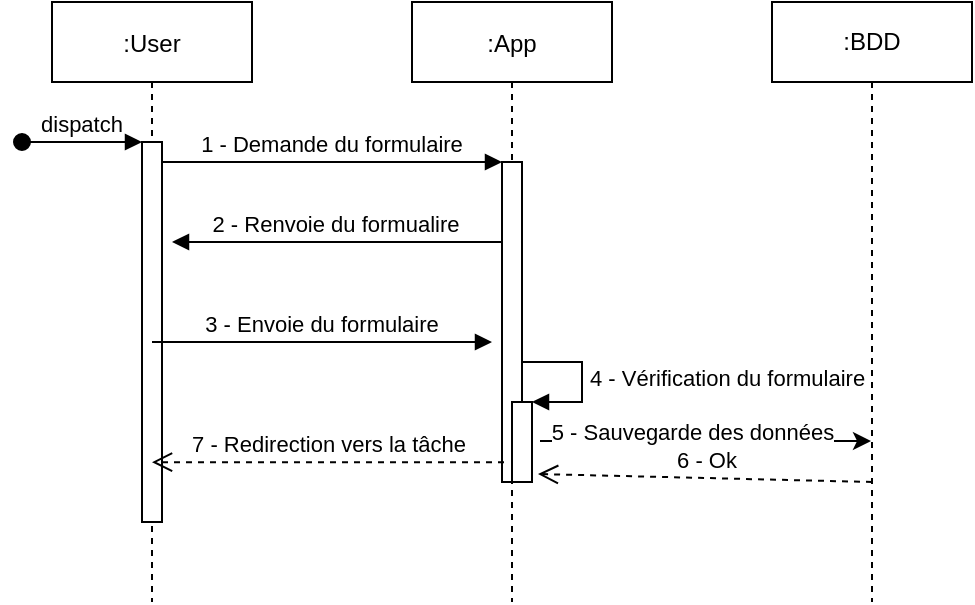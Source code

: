 <mxfile version="20.8.16" type="device"><diagram id="kgpKYQtTHZ0yAKxKKP6v" name="Page-1"><mxGraphModel dx="1482" dy="878" grid="1" gridSize="10" guides="1" tooltips="1" connect="1" arrows="1" fold="1" page="1" pageScale="1" pageWidth="850" pageHeight="1100" math="0" shadow="0"><root><mxCell id="0"/><mxCell id="1" parent="0"/><mxCell id="3nuBFxr9cyL0pnOWT2aG-1" value=":User" style="shape=umlLifeline;perimeter=lifelinePerimeter;container=1;collapsible=0;recursiveResize=0;rounded=0;shadow=0;strokeWidth=1;" parent="1" vertex="1"><mxGeometry x="120" y="80" width="100" height="300" as="geometry"/></mxCell><mxCell id="3nuBFxr9cyL0pnOWT2aG-2" value="" style="points=[];perimeter=orthogonalPerimeter;rounded=0;shadow=0;strokeWidth=1;" parent="3nuBFxr9cyL0pnOWT2aG-1" vertex="1"><mxGeometry x="45" y="70" width="10" height="190" as="geometry"/></mxCell><mxCell id="3nuBFxr9cyL0pnOWT2aG-3" value="dispatch" style="verticalAlign=bottom;startArrow=oval;endArrow=block;startSize=8;shadow=0;strokeWidth=1;" parent="3nuBFxr9cyL0pnOWT2aG-1" target="3nuBFxr9cyL0pnOWT2aG-2" edge="1"><mxGeometry relative="1" as="geometry"><mxPoint x="-15" y="70" as="sourcePoint"/></mxGeometry></mxCell><mxCell id="3nuBFxr9cyL0pnOWT2aG-5" value=":App" style="shape=umlLifeline;perimeter=lifelinePerimeter;container=1;collapsible=0;recursiveResize=0;rounded=0;shadow=0;strokeWidth=1;" parent="1" vertex="1"><mxGeometry x="300" y="80" width="100" height="300" as="geometry"/></mxCell><mxCell id="3nuBFxr9cyL0pnOWT2aG-6" value="" style="points=[];perimeter=orthogonalPerimeter;rounded=0;shadow=0;strokeWidth=1;" parent="3nuBFxr9cyL0pnOWT2aG-5" vertex="1"><mxGeometry x="45" y="80" width="10" height="160" as="geometry"/></mxCell><mxCell id="_JDsF7Y_cxmXKnG_6PuT-3" value="" style="html=1;points=[];perimeter=orthogonalPerimeter;" vertex="1" parent="3nuBFxr9cyL0pnOWT2aG-5"><mxGeometry x="50" y="200" width="10" height="40" as="geometry"/></mxCell><mxCell id="_JDsF7Y_cxmXKnG_6PuT-4" value="4 - Vérification du formulaire" style="edgeStyle=orthogonalEdgeStyle;html=1;align=left;spacingLeft=2;endArrow=block;rounded=0;entryX=1;entryY=0;" edge="1" target="_JDsF7Y_cxmXKnG_6PuT-3" parent="3nuBFxr9cyL0pnOWT2aG-5"><mxGeometry relative="1" as="geometry"><mxPoint x="55" y="180" as="sourcePoint"/><Array as="points"><mxPoint x="85" y="180"/></Array></mxGeometry></mxCell><mxCell id="_JDsF7Y_cxmXKnG_6PuT-7" value="" style="endArrow=classic;html=1;rounded=0;exitX=1.4;exitY=0.625;exitDx=0;exitDy=0;exitPerimeter=0;" edge="1" parent="3nuBFxr9cyL0pnOWT2aG-5"><mxGeometry width="50" height="50" relative="1" as="geometry"><mxPoint x="64" y="219.5" as="sourcePoint"/><mxPoint x="229.5" y="219.5" as="targetPoint"/></mxGeometry></mxCell><mxCell id="_JDsF7Y_cxmXKnG_6PuT-8" value="5 - Sauvegarde des données" style="edgeLabel;html=1;align=center;verticalAlign=middle;resizable=0;points=[];" vertex="1" connectable="0" parent="_JDsF7Y_cxmXKnG_6PuT-7"><mxGeometry x="-0.396" relative="1" as="geometry"><mxPoint x="26" y="-5" as="offset"/></mxGeometry></mxCell><mxCell id="3nuBFxr9cyL0pnOWT2aG-8" value="1 - Demande du formulaire" style="verticalAlign=bottom;endArrow=block;entryX=0;entryY=0;shadow=0;strokeWidth=1;" parent="1" source="3nuBFxr9cyL0pnOWT2aG-2" target="3nuBFxr9cyL0pnOWT2aG-6" edge="1"><mxGeometry relative="1" as="geometry"><mxPoint x="275" y="160" as="sourcePoint"/></mxGeometry></mxCell><mxCell id="3nuBFxr9cyL0pnOWT2aG-9" value="2 - Renvoie du formualire" style="verticalAlign=bottom;endArrow=block;entryX=1;entryY=0;shadow=0;strokeWidth=1;" parent="1" source="3nuBFxr9cyL0pnOWT2aG-6" edge="1"><mxGeometry x="0.006" relative="1" as="geometry"><mxPoint x="240" y="200" as="sourcePoint"/><mxPoint x="180" y="200" as="targetPoint"/><mxPoint as="offset"/></mxGeometry></mxCell><mxCell id="_JDsF7Y_cxmXKnG_6PuT-1" value="3 - Envoie du formulaire" style="verticalAlign=bottom;endArrow=block;entryX=0;entryY=0;shadow=0;strokeWidth=1;" edge="1" parent="1"><mxGeometry relative="1" as="geometry"><mxPoint x="170" y="250" as="sourcePoint"/><mxPoint x="340" y="250" as="targetPoint"/></mxGeometry></mxCell><mxCell id="_JDsF7Y_cxmXKnG_6PuT-2" value=":BDD" style="shape=umlLifeline;perimeter=lifelinePerimeter;whiteSpace=wrap;html=1;container=1;collapsible=0;recursiveResize=0;outlineConnect=0;" vertex="1" parent="1"><mxGeometry x="480" y="80" width="100" height="300" as="geometry"/></mxCell><mxCell id="_JDsF7Y_cxmXKnG_6PuT-9" value="6 - Ok" style="html=1;verticalAlign=bottom;endArrow=open;dashed=1;endSize=8;rounded=0;entryX=1.3;entryY=0.9;entryDx=0;entryDy=0;entryPerimeter=0;" edge="1" parent="1" target="_JDsF7Y_cxmXKnG_6PuT-3"><mxGeometry relative="1" as="geometry"><mxPoint x="530" y="320" as="sourcePoint"/><mxPoint x="450" y="320" as="targetPoint"/></mxGeometry></mxCell><mxCell id="_JDsF7Y_cxmXKnG_6PuT-10" value="7 - Redirection vers la tâche" style="html=1;verticalAlign=bottom;endArrow=open;dashed=1;endSize=8;rounded=0;exitX=0.1;exitY=0.938;exitDx=0;exitDy=0;exitPerimeter=0;" edge="1" parent="1" source="3nuBFxr9cyL0pnOWT2aG-6" target="3nuBFxr9cyL0pnOWT2aG-1"><mxGeometry relative="1" as="geometry"><mxPoint x="330" y="310" as="sourcePoint"/><mxPoint x="250" y="310" as="targetPoint"/></mxGeometry></mxCell></root></mxGraphModel></diagram></mxfile>
